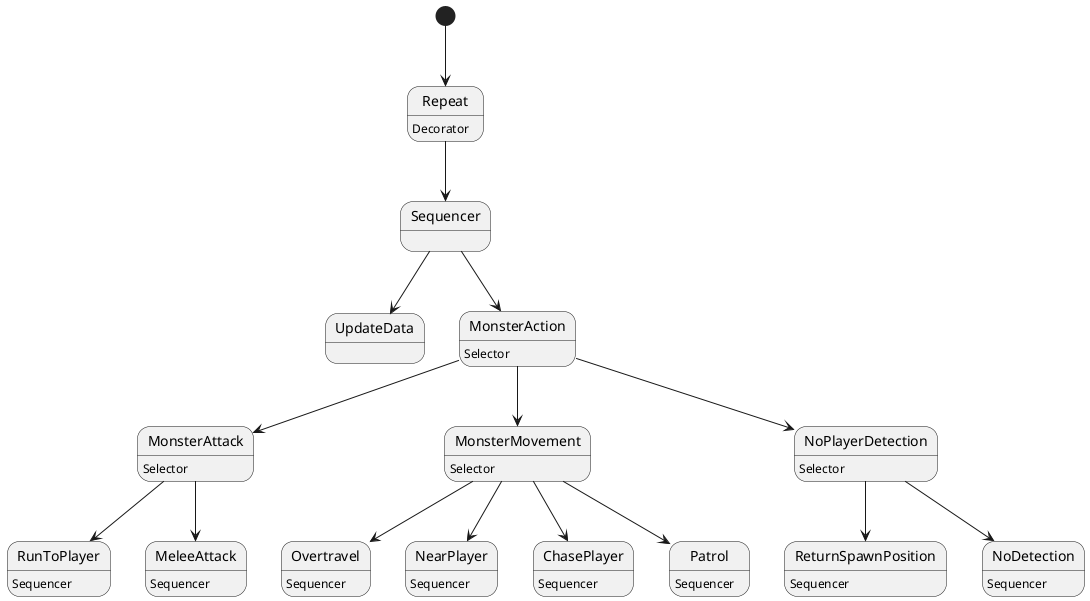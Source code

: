 @startuml

[*]-->Repeat
Repeat-->Sequencer
Repeat : Decorator
Sequencer-->UpdateData
Sequencer-->MonsterAction
'selector attack'
MonsterAction : Selector
MonsterAction-->MonsterAttack
MonsterAttack : Selector
MonsterAttack-->RunToPlayer
RunToPlayer : Sequencer
MonsterAttack-->MeleeAttack
MeleeAttack : Sequencer
'selector movement'
MonsterAction-->MonsterMovement
MonsterMovement : Selector
MonsterMovement-->Overtravel
Overtravel : Sequencer
MonsterMovement-->NearPlayer
NearPlayer : Sequencer
MonsterMovement-->ChasePlayer
ChasePlayer : Sequencer
MonsterMovement-->Patrol
Patrol : Sequencer
'selector no detection'
MonsterAction-->NoPlayerDetection
NoPlayerDetection : Selector
NoPlayerDetection-->ReturnSpawnPosition
ReturnSpawnPosition : Sequencer
NoPlayerDetection-->NoDetection
NoDetection : Sequencer







@enduml